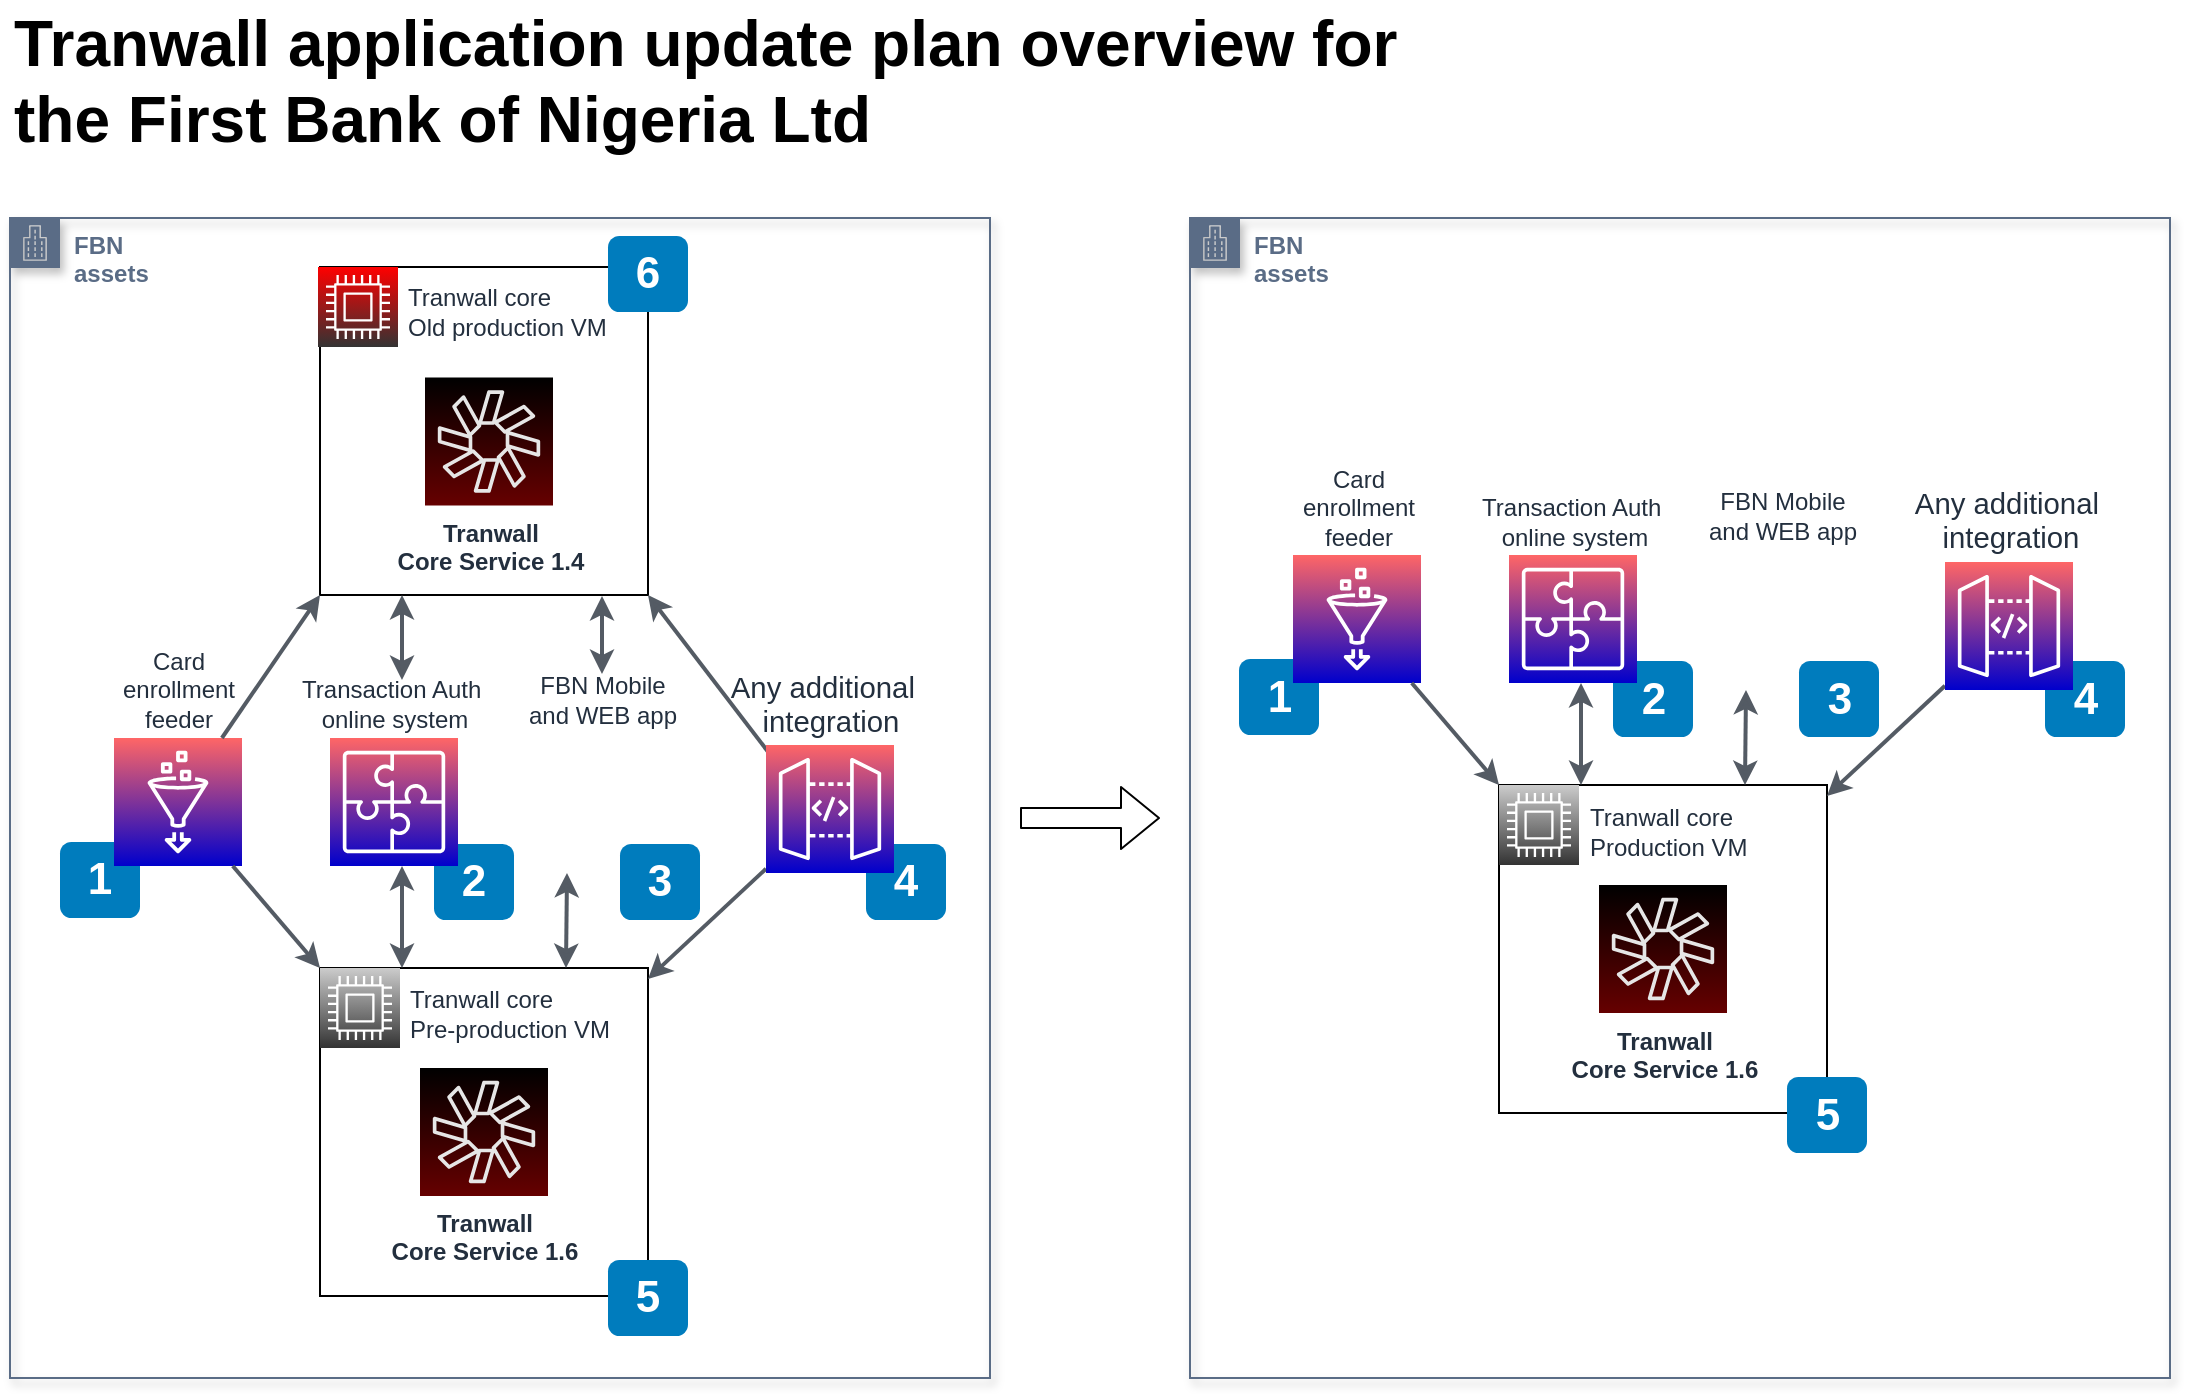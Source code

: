 <mxfile version="13.2.1" type="github">
  <diagram id="IBaJy11QaVMjjwJFgBuy" name="Page-1">
    <mxGraphModel dx="1179" dy="1150" grid="1" gridSize="10" guides="1" tooltips="1" connect="1" arrows="1" fold="1" page="1" pageScale="1" pageWidth="1169" pageHeight="827" math="0" shadow="0">
      <root>
        <mxCell id="0" />
        <mxCell id="1" parent="0" />
        <mxCell id="nzf0ck4mSkzZNCcZiq0Q-2" value="Tranwall application update plan overview for&lt;br style=&quot;font-size: 32px;&quot;&gt;the First Bank of Nigeria Ltd&lt;div style=&quot;font-size: 32px;&quot;&gt;&lt;/div&gt;" style="text;html=1;resizable=0;points=[];autosize=1;align=left;verticalAlign=top;spacingTop=-4;fontSize=32;fontStyle=1" parent="1" vertex="1">
          <mxGeometry x="40" y="50" width="710" height="80" as="geometry" />
        </mxCell>
        <mxCell id="MvjQQhtj9anRVqAf9XqP-1" value="FBN&lt;br&gt;assets" style="points=[[0,0],[0.25,0],[0.5,0],[0.75,0],[1,0],[1,0.25],[1,0.5],[1,0.75],[1,1],[0.75,1],[0.5,1],[0.25,1],[0,1],[0,0.75],[0,0.5],[0,0.25]];outlineConnect=0;gradientColor=#ffffff;html=1;whiteSpace=wrap;fontSize=12;fontStyle=1;shape=mxgraph.aws4.group;grIcon=mxgraph.aws4.group_corporate_data_center;strokeColor=#5A6C86;fillColor=none;verticalAlign=top;align=left;spacingLeft=30;fontColor=#5A6C86;dashed=0;shadow=1;" vertex="1" parent="1">
          <mxGeometry x="40" y="159" width="490" height="580" as="geometry" />
        </mxCell>
        <mxCell id="MvjQQhtj9anRVqAf9XqP-2" value="4" style="rounded=1;whiteSpace=wrap;html=1;fillColor=#007CBD;strokeColor=none;fontColor=#FFFFFF;fontStyle=1;fontSize=22;" vertex="1" parent="1">
          <mxGeometry x="468" y="472" width="40" height="38" as="geometry" />
        </mxCell>
        <mxCell id="MvjQQhtj9anRVqAf9XqP-3" value="" style="whiteSpace=wrap;html=1;dashed=0;fontColor=#AAB7B8;fontStyle=0;align=left;verticalAlign=top;strokeColor=#000000;fillColor=none;gradientColor=none;spacingLeft=30;aspect=fixed;" vertex="1" parent="1">
          <mxGeometry x="195" y="183.5" width="164" height="164" as="geometry" />
        </mxCell>
        <mxCell id="MvjQQhtj9anRVqAf9XqP-4" value="2" style="rounded=1;whiteSpace=wrap;html=1;fillColor=#007CBD;strokeColor=none;fontColor=#FFFFFF;fontStyle=1;fontSize=22;" vertex="1" parent="1">
          <mxGeometry x="252" y="472" width="40" height="38" as="geometry" />
        </mxCell>
        <mxCell id="MvjQQhtj9anRVqAf9XqP-5" value="FBN&lt;br&gt;assets" style="points=[[0,0],[0.25,0],[0.5,0],[0.75,0],[1,0],[1,0.25],[1,0.5],[1,0.75],[1,1],[0.75,1],[0.5,1],[0.25,1],[0,1],[0,0.75],[0,0.5],[0,0.25]];outlineConnect=0;gradientColor=#ffffff;html=1;whiteSpace=wrap;fontSize=12;fontStyle=1;shape=mxgraph.aws4.group;grIcon=mxgraph.aws4.group_corporate_data_center;strokeColor=#5A6C86;fillColor=none;verticalAlign=top;align=left;spacingLeft=30;fontColor=#5A6C86;dashed=0;shadow=1;" vertex="1" parent="1">
          <mxGeometry x="630" y="159" width="490" height="580" as="geometry" />
        </mxCell>
        <mxCell id="MvjQQhtj9anRVqAf9XqP-6" value="" style="whiteSpace=wrap;html=1;dashed=0;fontColor=#AAB7B8;fontStyle=0;align=left;verticalAlign=top;strokeColor=#000000;fillColor=none;gradientColor=none;spacingLeft=30;aspect=fixed;" vertex="1" parent="1">
          <mxGeometry x="195" y="534" width="164" height="164" as="geometry" />
        </mxCell>
        <mxCell id="MvjQQhtj9anRVqAf9XqP-7" value="Tranwall core&lt;br&gt;&lt;span style=&quot;text-align: left&quot;&gt;Pre-production VM&lt;br&gt;&lt;/span&gt;" style="outlineConnect=0;fontColor=#232F3E;gradientColor=#CCCCCC;gradientDirection=north;fillColor=#333333;strokeColor=#ffffff;dashed=0;verticalLabelPosition=middle;verticalAlign=middle;align=left;html=1;fontSize=12;fontStyle=0;aspect=fixed;shape=mxgraph.aws4.resourceIcon;resIcon=mxgraph.aws4.compute;labelPosition=right;spacing=5;spacingBottom=-6;" vertex="1" parent="1">
          <mxGeometry x="195" y="534" width="40" height="40" as="geometry" />
        </mxCell>
        <mxCell id="MvjQQhtj9anRVqAf9XqP-8" value="6" style="rounded=1;whiteSpace=wrap;html=1;fillColor=#007CBD;strokeColor=none;fontColor=#FFFFFF;fontStyle=1;fontSize=22;" vertex="1" parent="1">
          <mxGeometry x="339" y="168" width="40" height="38" as="geometry" />
        </mxCell>
        <mxCell id="MvjQQhtj9anRVqAf9XqP-9" value="&lt;span style=&quot;text-align: left&quot;&gt;&lt;b&gt;Tranwall&lt;br&gt;Core Service 1.6&lt;/b&gt;&lt;/span&gt;" style="outlineConnect=0;fontColor=#232F3E;gradientColor=#000000;gradientDirection=north;fillColor=#660000;strokeColor=#E6E6E6;dashed=0;verticalLabelPosition=bottom;verticalAlign=top;align=center;html=1;fontSize=12;fontStyle=0;aspect=fixed;shape=mxgraph.aws4.resourceIcon;resIcon=mxgraph.aws4.chime;shadow=0;" vertex="1" parent="1">
          <mxGeometry x="245" y="584" width="64" height="64" as="geometry" />
        </mxCell>
        <mxCell id="MvjQQhtj9anRVqAf9XqP-10" value="1" style="rounded=1;whiteSpace=wrap;html=1;fillColor=#007CBD;strokeColor=none;fontColor=#FFFFFF;fontStyle=1;fontSize=22;" vertex="1" parent="1">
          <mxGeometry x="65" y="471" width="40" height="38" as="geometry" />
        </mxCell>
        <mxCell id="MvjQQhtj9anRVqAf9XqP-11" value="Tranwall core&lt;br&gt;&lt;span style=&quot;text-align: left&quot;&gt;Old production VM&lt;br&gt;&lt;/span&gt;" style="outlineConnect=0;fontColor=#232F3E;gradientColor=#FF0000;gradientDirection=north;fillColor=#333333;strokeColor=#ffffff;dashed=0;verticalLabelPosition=middle;verticalAlign=middle;align=left;html=1;fontSize=12;fontStyle=0;aspect=fixed;shape=mxgraph.aws4.resourceIcon;resIcon=mxgraph.aws4.compute;labelPosition=right;spacing=5;spacingBottom=-5;" vertex="1" parent="1">
          <mxGeometry x="194" y="183.5" width="40" height="40" as="geometry" />
        </mxCell>
        <mxCell id="MvjQQhtj9anRVqAf9XqP-12" value="Transaction Auth&amp;nbsp;&lt;br&gt;online system" style="outlineConnect=0;fontColor=#232F3E;gradientColor=#FF6666;gradientDirection=north;fillColor=#0000CC;strokeColor=#ffffff;dashed=0;verticalLabelPosition=top;verticalAlign=bottom;align=center;html=1;fontSize=12;fontStyle=0;aspect=fixed;shape=mxgraph.aws4.resourceIcon;resIcon=mxgraph.aws4.application_integration;labelPosition=center;" vertex="1" parent="1">
          <mxGeometry x="200" y="419" width="64" height="64" as="geometry" />
        </mxCell>
        <mxCell id="MvjQQhtj9anRVqAf9XqP-13" value="" style="edgeStyle=orthogonalEdgeStyle;rounded=0;orthogonalLoop=1;jettySize=auto;html=1;strokeColor=#545B64;strokeWidth=2;endFill=1;endArrow=classic;startArrow=classic;startFill=1;entryX=0.25;entryY=1;entryDx=0;entryDy=0;" edge="1" parent="1" target="MvjQQhtj9anRVqAf9XqP-3">
          <mxGeometry relative="1" as="geometry">
            <mxPoint x="236" y="390" as="sourcePoint" />
            <mxPoint x="219" y="348" as="targetPoint" />
            <Array as="points">
              <mxPoint x="236" y="390" />
            </Array>
          </mxGeometry>
        </mxCell>
        <mxCell id="MvjQQhtj9anRVqAf9XqP-14" value="&lt;span style=&quot;text-align: left&quot;&gt;&lt;b&gt;Tranwall&lt;br&gt;Core Service 1.4&lt;/b&gt;&lt;/span&gt;" style="outlineConnect=0;fontColor=#232F3E;gradientColor=#000000;gradientDirection=north;fillColor=#660000;strokeColor=#E6E6E6;dashed=0;verticalLabelPosition=bottom;verticalAlign=top;align=center;html=1;fontSize=12;fontStyle=0;aspect=fixed;shape=mxgraph.aws4.resourceIcon;resIcon=mxgraph.aws4.chime;shadow=0;" vertex="1" parent="1">
          <mxGeometry x="247.5" y="238.75" width="64" height="64" as="geometry" />
        </mxCell>
        <mxCell id="MvjQQhtj9anRVqAf9XqP-15" value="3" style="rounded=1;whiteSpace=wrap;html=1;fillColor=#007CBD;strokeColor=none;fontColor=#FFFFFF;fontStyle=1;fontSize=22;" vertex="1" parent="1">
          <mxGeometry x="345" y="472" width="40" height="38" as="geometry" />
        </mxCell>
        <mxCell id="MvjQQhtj9anRVqAf9XqP-16" value="" style="rounded=0;orthogonalLoop=1;jettySize=auto;html=1;strokeColor=#545B64;strokeWidth=2;endFill=1;endArrow=classic;startArrow=classic;startFill=1;" edge="1" parent="1">
          <mxGeometry relative="1" as="geometry">
            <mxPoint x="336" y="387" as="sourcePoint" />
            <mxPoint x="336" y="348" as="targetPoint" />
          </mxGeometry>
        </mxCell>
        <mxCell id="MvjQQhtj9anRVqAf9XqP-17" value="" style="shape=flexArrow;endArrow=classic;html=1;" edge="1" parent="1">
          <mxGeometry width="50" height="50" relative="1" as="geometry">
            <mxPoint x="545" y="459" as="sourcePoint" />
            <mxPoint x="615" y="459" as="targetPoint" />
          </mxGeometry>
        </mxCell>
        <mxCell id="MvjQQhtj9anRVqAf9XqP-18" value="FBN Mobile&lt;br&gt;and WEB app" style="shape=image;html=1;verticalAlign=bottom;verticalLabelPosition=top;imageAspect=0;aspect=fixed;image=https://cdn0.iconfinder.com/data/icons/business-660/512/283_Mobile_mobile_money_mobile_payment-128.png;dashed=0;fontColor=#232F3E;fontStyle=0;strokeColor=#ffffff;fillColor=#0000CC;gradientColor=#FF6666;gradientDirection=north;labelPosition=center;align=center;" vertex="1" parent="1">
          <mxGeometry x="301" y="416.5" width="70" height="70" as="geometry" />
        </mxCell>
        <mxCell id="MvjQQhtj9anRVqAf9XqP-19" value="5" style="rounded=1;whiteSpace=wrap;html=1;fillColor=#007CBD;strokeColor=none;fontColor=#FFFFFF;fontStyle=1;fontSize=22;" vertex="1" parent="1">
          <mxGeometry x="339" y="680" width="40" height="38" as="geometry" />
        </mxCell>
        <mxCell id="MvjQQhtj9anRVqAf9XqP-20" value="Card &lt;br&gt;enrollment&lt;br&gt;feeder" style="outlineConnect=0;fontColor=#232F3E;gradientColor=#FF6666;gradientDirection=north;fillColor=#0000CC;strokeColor=#ffffff;dashed=0;verticalLabelPosition=top;verticalAlign=bottom;align=center;html=1;fontSize=12;fontStyle=0;aspect=fixed;shape=mxgraph.aws4.resourceIcon;resIcon=mxgraph.aws4.glue;labelPosition=center;" vertex="1" parent="1">
          <mxGeometry x="92" y="419" width="64" height="64" as="geometry" />
        </mxCell>
        <mxCell id="MvjQQhtj9anRVqAf9XqP-21" value="" style="rounded=0;orthogonalLoop=1;jettySize=auto;html=1;strokeColor=#545B64;strokeWidth=2;endFill=1;endArrow=classic;startArrow=none;startFill=0;entryX=0;entryY=1;entryDx=0;entryDy=0;" edge="1" parent="1" source="MvjQQhtj9anRVqAf9XqP-20" target="MvjQQhtj9anRVqAf9XqP-3">
          <mxGeometry relative="1" as="geometry">
            <mxPoint x="399" y="429.5" as="sourcePoint" />
            <mxPoint x="352.6" y="360.78" as="targetPoint" />
          </mxGeometry>
        </mxCell>
        <mxCell id="MvjQQhtj9anRVqAf9XqP-22" value="" style="rounded=0;orthogonalLoop=1;jettySize=auto;html=1;strokeColor=#545B64;strokeWidth=2;endFill=1;endArrow=classic;startArrow=none;startFill=0;entryX=0;entryY=0;entryDx=0;entryDy=0;" edge="1" parent="1" source="MvjQQhtj9anRVqAf9XqP-20" target="MvjQQhtj9anRVqAf9XqP-6">
          <mxGeometry relative="1" as="geometry">
            <mxPoint x="187.28" y="429" as="sourcePoint" />
            <mxPoint x="246" y="357.5" as="targetPoint" />
          </mxGeometry>
        </mxCell>
        <mxCell id="MvjQQhtj9anRVqAf9XqP-23" value="" style="edgeStyle=orthogonalEdgeStyle;rounded=0;orthogonalLoop=1;jettySize=auto;html=1;strokeColor=#545B64;strokeWidth=2;endFill=1;endArrow=classic;startArrow=classic;startFill=1;exitX=0.25;exitY=0;exitDx=0;exitDy=0;" edge="1" parent="1" source="MvjQQhtj9anRVqAf9XqP-6" target="MvjQQhtj9anRVqAf9XqP-12">
          <mxGeometry relative="1" as="geometry">
            <mxPoint x="287" y="400" as="sourcePoint" />
            <mxPoint x="287" y="357.5" as="targetPoint" />
            <Array as="points">
              <mxPoint x="236" y="510" />
              <mxPoint x="236" y="510" />
            </Array>
          </mxGeometry>
        </mxCell>
        <mxCell id="MvjQQhtj9anRVqAf9XqP-24" value="" style="rounded=0;orthogonalLoop=1;jettySize=auto;html=1;strokeColor=#545B64;strokeWidth=2;endFill=1;endArrow=classic;startArrow=classic;startFill=1;exitX=0.25;exitY=1;exitDx=0;exitDy=0;" edge="1" parent="1" source="MvjQQhtj9anRVqAf9XqP-18">
          <mxGeometry relative="1" as="geometry">
            <mxPoint x="399" y="429.5" as="sourcePoint" />
            <mxPoint x="318" y="534" as="targetPoint" />
          </mxGeometry>
        </mxCell>
        <mxCell id="MvjQQhtj9anRVqAf9XqP-25" value="" style="rounded=0;orthogonalLoop=1;jettySize=auto;html=1;strokeColor=#545B64;strokeWidth=2;endFill=1;endArrow=classic;startArrow=none;startFill=0;entryX=1;entryY=1;entryDx=0;entryDy=0;exitX=0.065;exitY=0.117;exitDx=0;exitDy=0;exitPerimeter=0;" edge="1" parent="1" source="MvjQQhtj9anRVqAf9XqP-27" target="MvjQQhtj9anRVqAf9XqP-3">
          <mxGeometry relative="1" as="geometry">
            <mxPoint x="427.472" y="422.5" as="sourcePoint" />
            <mxPoint x="476.52" y="351" as="targetPoint" />
          </mxGeometry>
        </mxCell>
        <mxCell id="MvjQQhtj9anRVqAf9XqP-26" value="" style="rounded=0;orthogonalLoop=1;jettySize=auto;html=1;strokeColor=#545B64;strokeWidth=2;endFill=1;endArrow=classic;startArrow=none;startFill=0;" edge="1" parent="1" source="MvjQQhtj9anRVqAf9XqP-27" target="MvjQQhtj9anRVqAf9XqP-6">
          <mxGeometry relative="1" as="geometry">
            <mxPoint x="161.373" y="493" as="sourcePoint" />
            <mxPoint x="205" y="544" as="targetPoint" />
          </mxGeometry>
        </mxCell>
        <mxCell id="MvjQQhtj9anRVqAf9XqP-27" value="&lt;span lang=&quot;EN-US&quot; style=&quot;font-size: 11.0pt ; font-family: &amp;#34;calibri&amp;#34; , sans-serif&quot;&gt;Any additional&amp;nbsp;&amp;nbsp;&lt;br&gt;integration&lt;/span&gt;" style="outlineConnect=0;fontColor=#232F3E;gradientColor=#FF6666;gradientDirection=north;fillColor=#0000CC;strokeColor=#ffffff;dashed=0;verticalLabelPosition=top;verticalAlign=bottom;align=center;html=1;fontSize=12;fontStyle=0;aspect=fixed;shape=mxgraph.aws4.resourceIcon;resIcon=mxgraph.aws4.api_gateway;labelPosition=center;" vertex="1" parent="1">
          <mxGeometry x="418" y="422.5" width="64" height="64" as="geometry" />
        </mxCell>
        <mxCell id="MvjQQhtj9anRVqAf9XqP-28" value="4" style="rounded=1;whiteSpace=wrap;html=1;fillColor=#007CBD;strokeColor=none;fontColor=#FFFFFF;fontStyle=1;fontSize=22;" vertex="1" parent="1">
          <mxGeometry x="1057.5" y="380.5" width="40" height="38" as="geometry" />
        </mxCell>
        <mxCell id="MvjQQhtj9anRVqAf9XqP-29" value="2" style="rounded=1;whiteSpace=wrap;html=1;fillColor=#007CBD;strokeColor=none;fontColor=#FFFFFF;fontStyle=1;fontSize=22;" vertex="1" parent="1">
          <mxGeometry x="841.5" y="380.5" width="40" height="38" as="geometry" />
        </mxCell>
        <mxCell id="MvjQQhtj9anRVqAf9XqP-30" value="" style="whiteSpace=wrap;html=1;dashed=0;fontColor=#AAB7B8;fontStyle=0;align=left;verticalAlign=top;strokeColor=#000000;fillColor=none;gradientColor=none;spacingLeft=30;aspect=fixed;" vertex="1" parent="1">
          <mxGeometry x="784.5" y="442.5" width="164" height="164" as="geometry" />
        </mxCell>
        <mxCell id="MvjQQhtj9anRVqAf9XqP-31" value="Tranwall core&lt;br&gt;&lt;span style=&quot;text-align: left&quot;&gt;Production VM&lt;br&gt;&lt;/span&gt;" style="outlineConnect=0;fontColor=#232F3E;gradientColor=#CCCCCC;gradientDirection=north;fillColor=#333333;strokeColor=#ffffff;dashed=0;verticalLabelPosition=middle;verticalAlign=middle;align=left;html=1;fontSize=12;fontStyle=0;aspect=fixed;shape=mxgraph.aws4.resourceIcon;resIcon=mxgraph.aws4.compute;labelPosition=right;spacing=5;spacingBottom=-6;" vertex="1" parent="1">
          <mxGeometry x="784.5" y="442.5" width="40" height="40" as="geometry" />
        </mxCell>
        <mxCell id="MvjQQhtj9anRVqAf9XqP-32" value="&lt;span style=&quot;text-align: left&quot;&gt;&lt;b&gt;Tranwall&lt;br&gt;Core Service 1.6&lt;/b&gt;&lt;/span&gt;" style="outlineConnect=0;fontColor=#232F3E;gradientColor=#000000;gradientDirection=north;fillColor=#660000;strokeColor=#E6E6E6;dashed=0;verticalLabelPosition=bottom;verticalAlign=top;align=center;html=1;fontSize=12;fontStyle=0;aspect=fixed;shape=mxgraph.aws4.resourceIcon;resIcon=mxgraph.aws4.chime;shadow=0;" vertex="1" parent="1">
          <mxGeometry x="834.5" y="492.5" width="64" height="64" as="geometry" />
        </mxCell>
        <mxCell id="MvjQQhtj9anRVqAf9XqP-33" value="1" style="rounded=1;whiteSpace=wrap;html=1;fillColor=#007CBD;strokeColor=none;fontColor=#FFFFFF;fontStyle=1;fontSize=22;" vertex="1" parent="1">
          <mxGeometry x="654.5" y="379.5" width="40" height="38" as="geometry" />
        </mxCell>
        <mxCell id="MvjQQhtj9anRVqAf9XqP-34" value="Transaction Auth&amp;nbsp;&lt;br&gt;online system" style="outlineConnect=0;fontColor=#232F3E;gradientColor=#FF6666;gradientDirection=north;fillColor=#0000CC;strokeColor=#ffffff;dashed=0;verticalLabelPosition=top;verticalAlign=bottom;align=center;html=1;fontSize=12;fontStyle=0;aspect=fixed;shape=mxgraph.aws4.resourceIcon;resIcon=mxgraph.aws4.application_integration;labelPosition=center;" vertex="1" parent="1">
          <mxGeometry x="789.5" y="327.5" width="64" height="64" as="geometry" />
        </mxCell>
        <mxCell id="MvjQQhtj9anRVqAf9XqP-35" value="3" style="rounded=1;whiteSpace=wrap;html=1;fillColor=#007CBD;strokeColor=none;fontColor=#FFFFFF;fontStyle=1;fontSize=22;" vertex="1" parent="1">
          <mxGeometry x="934.5" y="380.5" width="40" height="38" as="geometry" />
        </mxCell>
        <mxCell id="MvjQQhtj9anRVqAf9XqP-36" value="FBN Mobile&lt;br&gt;and WEB app" style="shape=image;html=1;verticalAlign=bottom;verticalLabelPosition=top;imageAspect=0;aspect=fixed;image=https://cdn0.iconfinder.com/data/icons/business-660/512/283_Mobile_mobile_money_mobile_payment-128.png;dashed=0;fontColor=#232F3E;fontStyle=0;strokeColor=#ffffff;fillColor=#0000CC;gradientColor=#FF6666;gradientDirection=north;labelPosition=center;align=center;" vertex="1" parent="1">
          <mxGeometry x="890.5" y="325" width="70" height="70" as="geometry" />
        </mxCell>
        <mxCell id="MvjQQhtj9anRVqAf9XqP-37" value="5" style="rounded=1;whiteSpace=wrap;html=1;fillColor=#007CBD;strokeColor=none;fontColor=#FFFFFF;fontStyle=1;fontSize=22;" vertex="1" parent="1">
          <mxGeometry x="928.5" y="588.5" width="40" height="38" as="geometry" />
        </mxCell>
        <mxCell id="MvjQQhtj9anRVqAf9XqP-38" value="Card &lt;br&gt;enrollment&lt;br&gt;feeder" style="outlineConnect=0;fontColor=#232F3E;gradientColor=#FF6666;gradientDirection=north;fillColor=#0000CC;strokeColor=#ffffff;dashed=0;verticalLabelPosition=top;verticalAlign=bottom;align=center;html=1;fontSize=12;fontStyle=0;aspect=fixed;shape=mxgraph.aws4.resourceIcon;resIcon=mxgraph.aws4.glue;labelPosition=center;" vertex="1" parent="1">
          <mxGeometry x="681.5" y="327.5" width="64" height="64" as="geometry" />
        </mxCell>
        <mxCell id="MvjQQhtj9anRVqAf9XqP-39" value="" style="rounded=0;orthogonalLoop=1;jettySize=auto;html=1;strokeColor=#545B64;strokeWidth=2;endFill=1;endArrow=classic;startArrow=none;startFill=0;entryX=0;entryY=0;entryDx=0;entryDy=0;" edge="1" parent="1" source="MvjQQhtj9anRVqAf9XqP-38" target="MvjQQhtj9anRVqAf9XqP-30">
          <mxGeometry relative="1" as="geometry">
            <mxPoint x="776.78" y="337.5" as="sourcePoint" />
            <mxPoint x="835.5" y="266" as="targetPoint" />
          </mxGeometry>
        </mxCell>
        <mxCell id="MvjQQhtj9anRVqAf9XqP-40" value="" style="edgeStyle=orthogonalEdgeStyle;rounded=0;orthogonalLoop=1;jettySize=auto;html=1;strokeColor=#545B64;strokeWidth=2;endFill=1;endArrow=classic;startArrow=classic;startFill=1;exitX=0.25;exitY=0;exitDx=0;exitDy=0;" edge="1" parent="1" source="MvjQQhtj9anRVqAf9XqP-30" target="MvjQQhtj9anRVqAf9XqP-34">
          <mxGeometry relative="1" as="geometry">
            <mxPoint x="876.5" y="308.5" as="sourcePoint" />
            <mxPoint x="876.5" y="266" as="targetPoint" />
            <Array as="points">
              <mxPoint x="825.5" y="418.5" />
              <mxPoint x="825.5" y="418.5" />
            </Array>
          </mxGeometry>
        </mxCell>
        <mxCell id="MvjQQhtj9anRVqAf9XqP-41" value="" style="rounded=0;orthogonalLoop=1;jettySize=auto;html=1;strokeColor=#545B64;strokeWidth=2;endFill=1;endArrow=classic;startArrow=classic;startFill=1;exitX=0.25;exitY=1;exitDx=0;exitDy=0;" edge="1" parent="1" source="MvjQQhtj9anRVqAf9XqP-36">
          <mxGeometry relative="1" as="geometry">
            <mxPoint x="988.5" y="338" as="sourcePoint" />
            <mxPoint x="907.5" y="442.5" as="targetPoint" />
          </mxGeometry>
        </mxCell>
        <mxCell id="MvjQQhtj9anRVqAf9XqP-42" value="" style="rounded=0;orthogonalLoop=1;jettySize=auto;html=1;strokeColor=#545B64;strokeWidth=2;endFill=1;endArrow=classic;startArrow=none;startFill=0;" edge="1" parent="1" source="MvjQQhtj9anRVqAf9XqP-43" target="MvjQQhtj9anRVqAf9XqP-30">
          <mxGeometry relative="1" as="geometry">
            <mxPoint x="750.873" y="401.5" as="sourcePoint" />
            <mxPoint x="794.5" y="452.5" as="targetPoint" />
          </mxGeometry>
        </mxCell>
        <mxCell id="MvjQQhtj9anRVqAf9XqP-43" value="&lt;span lang=&quot;EN-US&quot; style=&quot;font-size: 11.0pt ; font-family: &amp;#34;calibri&amp;#34; , sans-serif&quot;&gt;Any additional&amp;nbsp;&lt;br&gt;integration&lt;/span&gt;" style="outlineConnect=0;fontColor=#232F3E;gradientColor=#FF6666;gradientDirection=north;fillColor=#0000CC;strokeColor=#ffffff;dashed=0;verticalLabelPosition=top;verticalAlign=bottom;align=center;html=1;fontSize=12;fontStyle=0;aspect=fixed;shape=mxgraph.aws4.resourceIcon;resIcon=mxgraph.aws4.api_gateway;labelPosition=center;" vertex="1" parent="1">
          <mxGeometry x="1007.5" y="331" width="64" height="64" as="geometry" />
        </mxCell>
      </root>
    </mxGraphModel>
  </diagram>
</mxfile>
